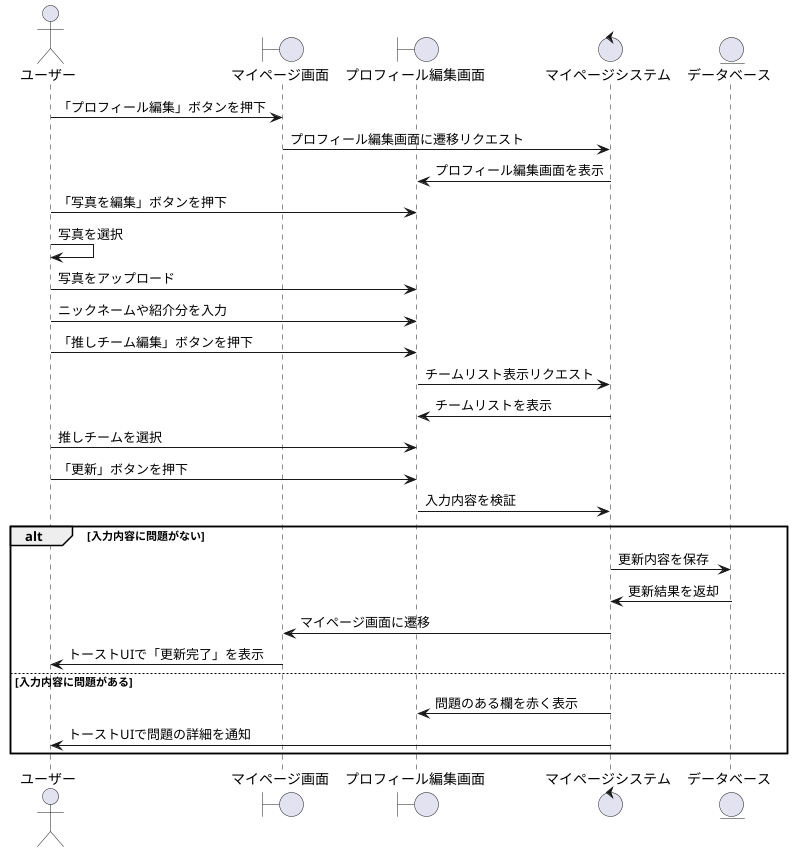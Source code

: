 @startuml
actor ユーザー
boundary マイページ画面
boundary プロフィール編集画面
control マイページシステム
entity データベース

ユーザー -> マイページ画面: 「プロフィール編集」ボタンを押下
マイページ画面 -> マイページシステム: プロフィール編集画面に遷移リクエスト
マイページシステム -> プロフィール編集画面: プロフィール編集画面を表示

ユーザー -> プロフィール編集画面: 「写真を編集」ボタンを押下
ユーザー -> ユーザー: 写真を選択
ユーザー -> プロフィール編集画面: 写真をアップロード

ユーザー -> プロフィール編集画面: ニックネームや紹介分を入力
ユーザー -> プロフィール編集画面: 「推しチーム編集」ボタンを押下
プロフィール編集画面 -> マイページシステム: チームリスト表示リクエスト
マイページシステム -> プロフィール編集画面: チームリストを表示
ユーザー -> プロフィール編集画面: 推しチームを選択

ユーザー -> プロフィール編集画面: 「更新」ボタンを押下
プロフィール編集画面 -> マイページシステム: 入力内容を検証
alt 入力内容に問題がない
    マイページシステム -> データベース: 更新内容を保存
    データベース -> マイページシステム: 更新結果を返却
    マイページシステム -> マイページ画面: マイページ画面に遷移
    マイページ画面 -> ユーザー: トーストUIで「更新完了」を表示
else 入力内容に問題がある
    マイページシステム -> プロフィール編集画面: 問題のある欄を赤く表示
    マイページシステム -> ユーザー: トーストUIで問題の詳細を通知
end
@enduml
